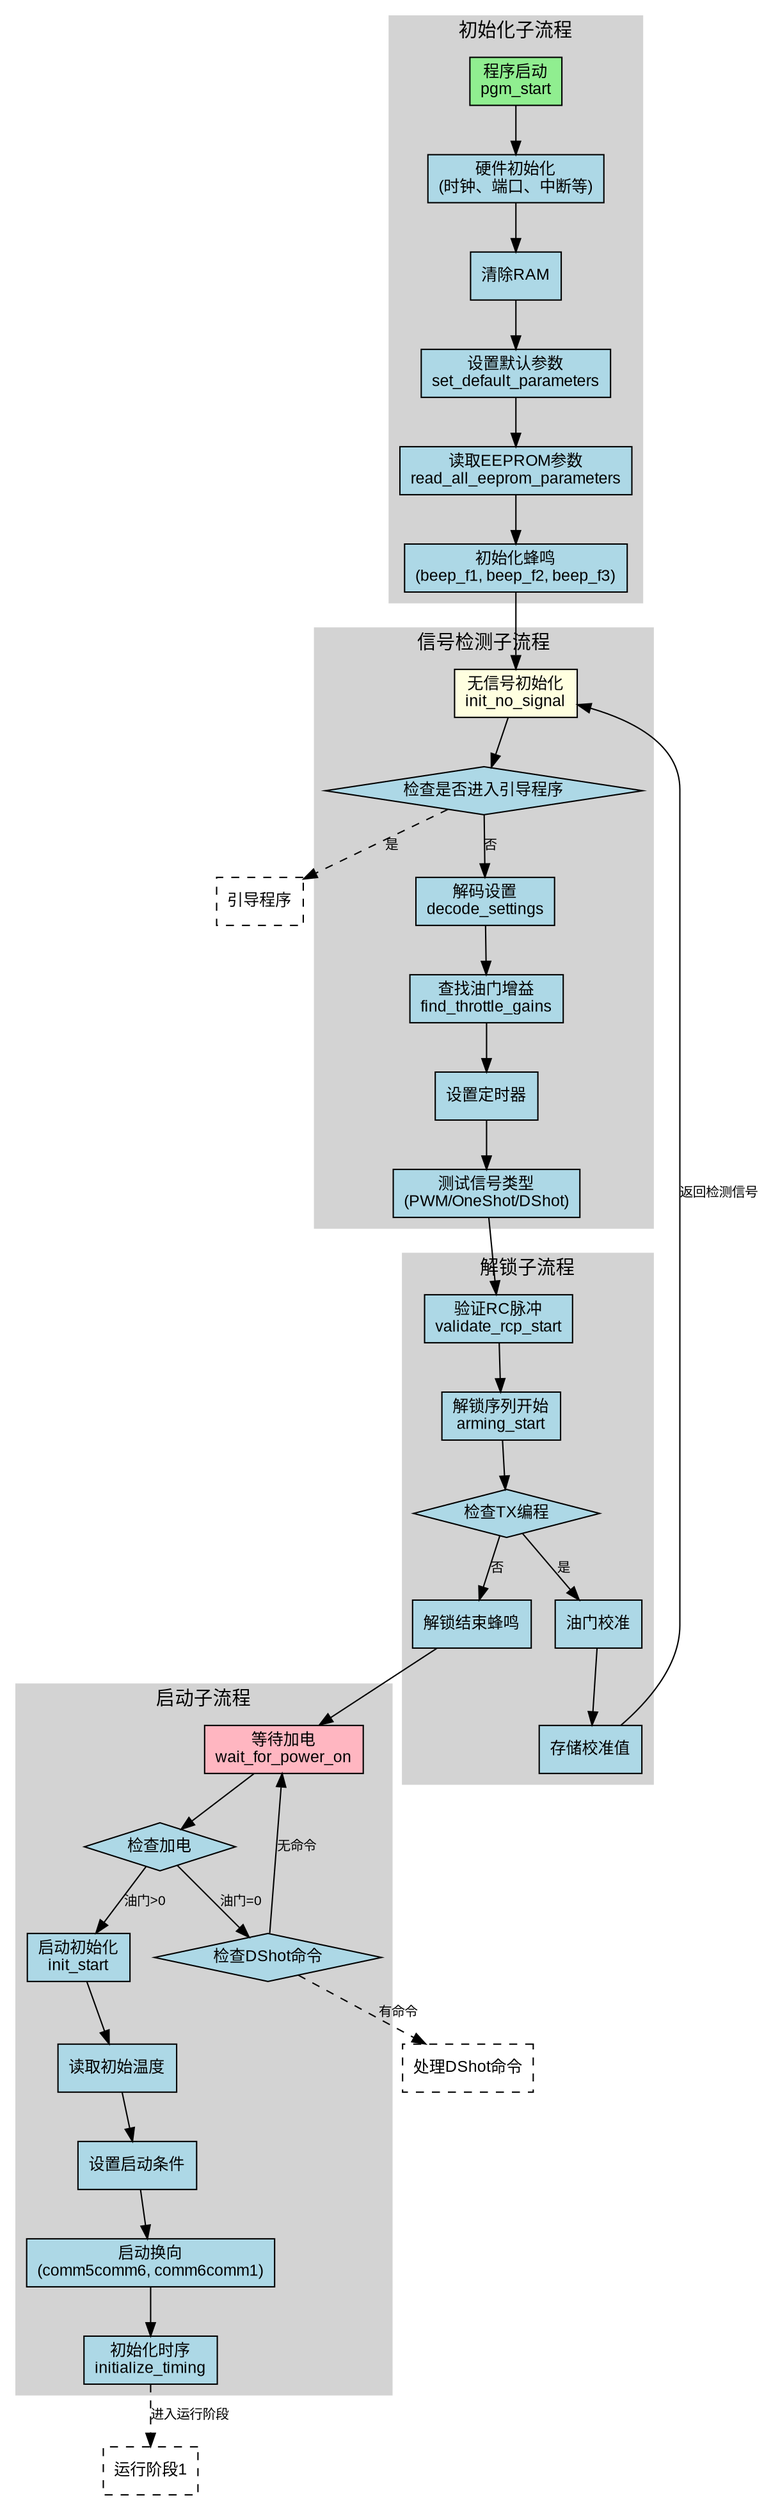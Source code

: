 digraph BLHeli_S_Startup_Flow {
    // 图形设置
    rankdir=TB;
    node [shape=box, style=filled, fillcolor=lightblue, fontname="Arial", fontsize=12];
    edge [fontname="Arial", fontsize=10];
    
    // 初始化节点
    pgm_start [label="程序启动\npgm_start", fillcolor=lightgreen];
    init_hardware [label="硬件初始化\n(时钟、端口、中断等)"];
    clear_ram [label="清除RAM"];
    set_default_parameters [label="设置默认参数\nset_default_parameters"];
    read_eeprom_parameters [label="读取EEPROM参数\nread_all_eeprom_parameters"];
    init_beep [label="初始化蜂鸣\n(beep_f1, beep_f2, beep_f3)"];
    
    // 信号检测节点
    init_no_signal [label="无信号初始化\ninit_no_signal", fillcolor=lightyellow];
    check_bootloader [label="检查是否进入引导程序", shape=diamond];
    decode_settings [label="解码设置\ndecode_settings"];
    find_throttle_gains [label="查找油门增益\nfind_throttle_gains"];
    setup_timers [label="设置定时器"];
    test_signal_type [label="测试信号类型\n(PWM/OneShot/DShot)"];
    
    // 解锁节点
    validate_rcp_start [label="验证RC脉冲\nvalidate_rcp_start"];
    arming_start [label="解锁序列开始\narming_start"];
    check_tx_programming [label="检查TX编程", shape=diamond];
    throttle_calibration [label="油门校准"];
    store_calibration [label="存储校准值"];
    arm_end_beep [label="解锁结束蜂鸣"];
    
    // 启动节点
    wait_for_power_on [label="等待加电\nwait_for_power_on", fillcolor=lightpink];
    check_power_on [label="检查加电", shape=diamond];
    check_dshot_cmd [label="检查DShot命令", shape=diamond];
    init_start [label="启动初始化\ninit_start"];
    read_initial_temp [label="读取初始温度"];
    set_startup_conditions [label="设置启动条件"];
    startup_commutation [label="启动换向\n(comm5comm6, comm6comm1)"];
    initialize_timing [label="初始化时序\ninitialize_timing"];
    
    // 初始化流程
    pgm_start -> init_hardware;
    init_hardware -> clear_ram;
    clear_ram -> set_default_parameters;
    set_default_parameters -> read_eeprom_parameters;
    read_eeprom_parameters -> init_beep;
    init_beep -> init_no_signal;
    
    // 信号检测流程
    init_no_signal -> check_bootloader;
    check_bootloader -> decode_settings [label="否"];
    check_bootloader -> bootloader [label="是", style=dashed];
    decode_settings -> find_throttle_gains;
    find_throttle_gains -> setup_timers;
    setup_timers -> test_signal_type;
    test_signal_type -> validate_rcp_start;
    
    // 解锁流程
    validate_rcp_start -> arming_start;
    arming_start -> check_tx_programming;
    check_tx_programming -> throttle_calibration [label="是"];
    check_tx_programming -> arm_end_beep [label="否"];
    throttle_calibration -> store_calibration;
    store_calibration -> init_no_signal [label="返回检测信号"];
    arm_end_beep -> wait_for_power_on;
    
    // 启动流程
    wait_for_power_on -> check_power_on;
    check_power_on -> check_dshot_cmd [label="油门=0"];
    check_power_on -> init_start [label="油门>0"];
    check_dshot_cmd -> process_dshot_cmd [label="有命令", style=dashed];
    check_dshot_cmd -> wait_for_power_on [label="无命令"];
    init_start -> read_initial_temp;
    read_initial_temp -> set_startup_conditions;
    set_startup_conditions -> startup_commutation;
    startup_commutation -> initialize_timing;
    initialize_timing -> run1 [label="进入运行阶段", style=dashed];
    
    // 子流程说明
    subgraph cluster_initialization {
        label = "初始化子流程";
        style = "filled";
        color = "lightgrey";
        pgm_start; init_hardware; clear_ram; set_default_parameters; read_eeprom_parameters; init_beep;
    }
    
    subgraph cluster_signal_detection {
        label = "信号检测子流程";
        style = "filled";
        color = "lightgrey";
        init_no_signal; check_bootloader; decode_settings; find_throttle_gains; setup_timers; test_signal_type;
    }
    
    subgraph cluster_arming {
        label = "解锁子流程";
        style = "filled";
        color = "lightgrey";
        validate_rcp_start; arming_start; check_tx_programming; throttle_calibration; store_calibration; arm_end_beep;
    }
    
    subgraph cluster_startup {
        label = "启动子流程";
        style = "filled";
        color = "lightgrey";
        wait_for_power_on; check_power_on; check_dshot_cmd; init_start; read_initial_temp; set_startup_conditions; startup_commutation; initialize_timing;
    }
    
    // 虚拟节点
    bootloader [label="引导程序", style=dashed];
    process_dshot_cmd [label="处理DShot命令", style=dashed];
    run1 [label="运行阶段1", style=dashed];
}